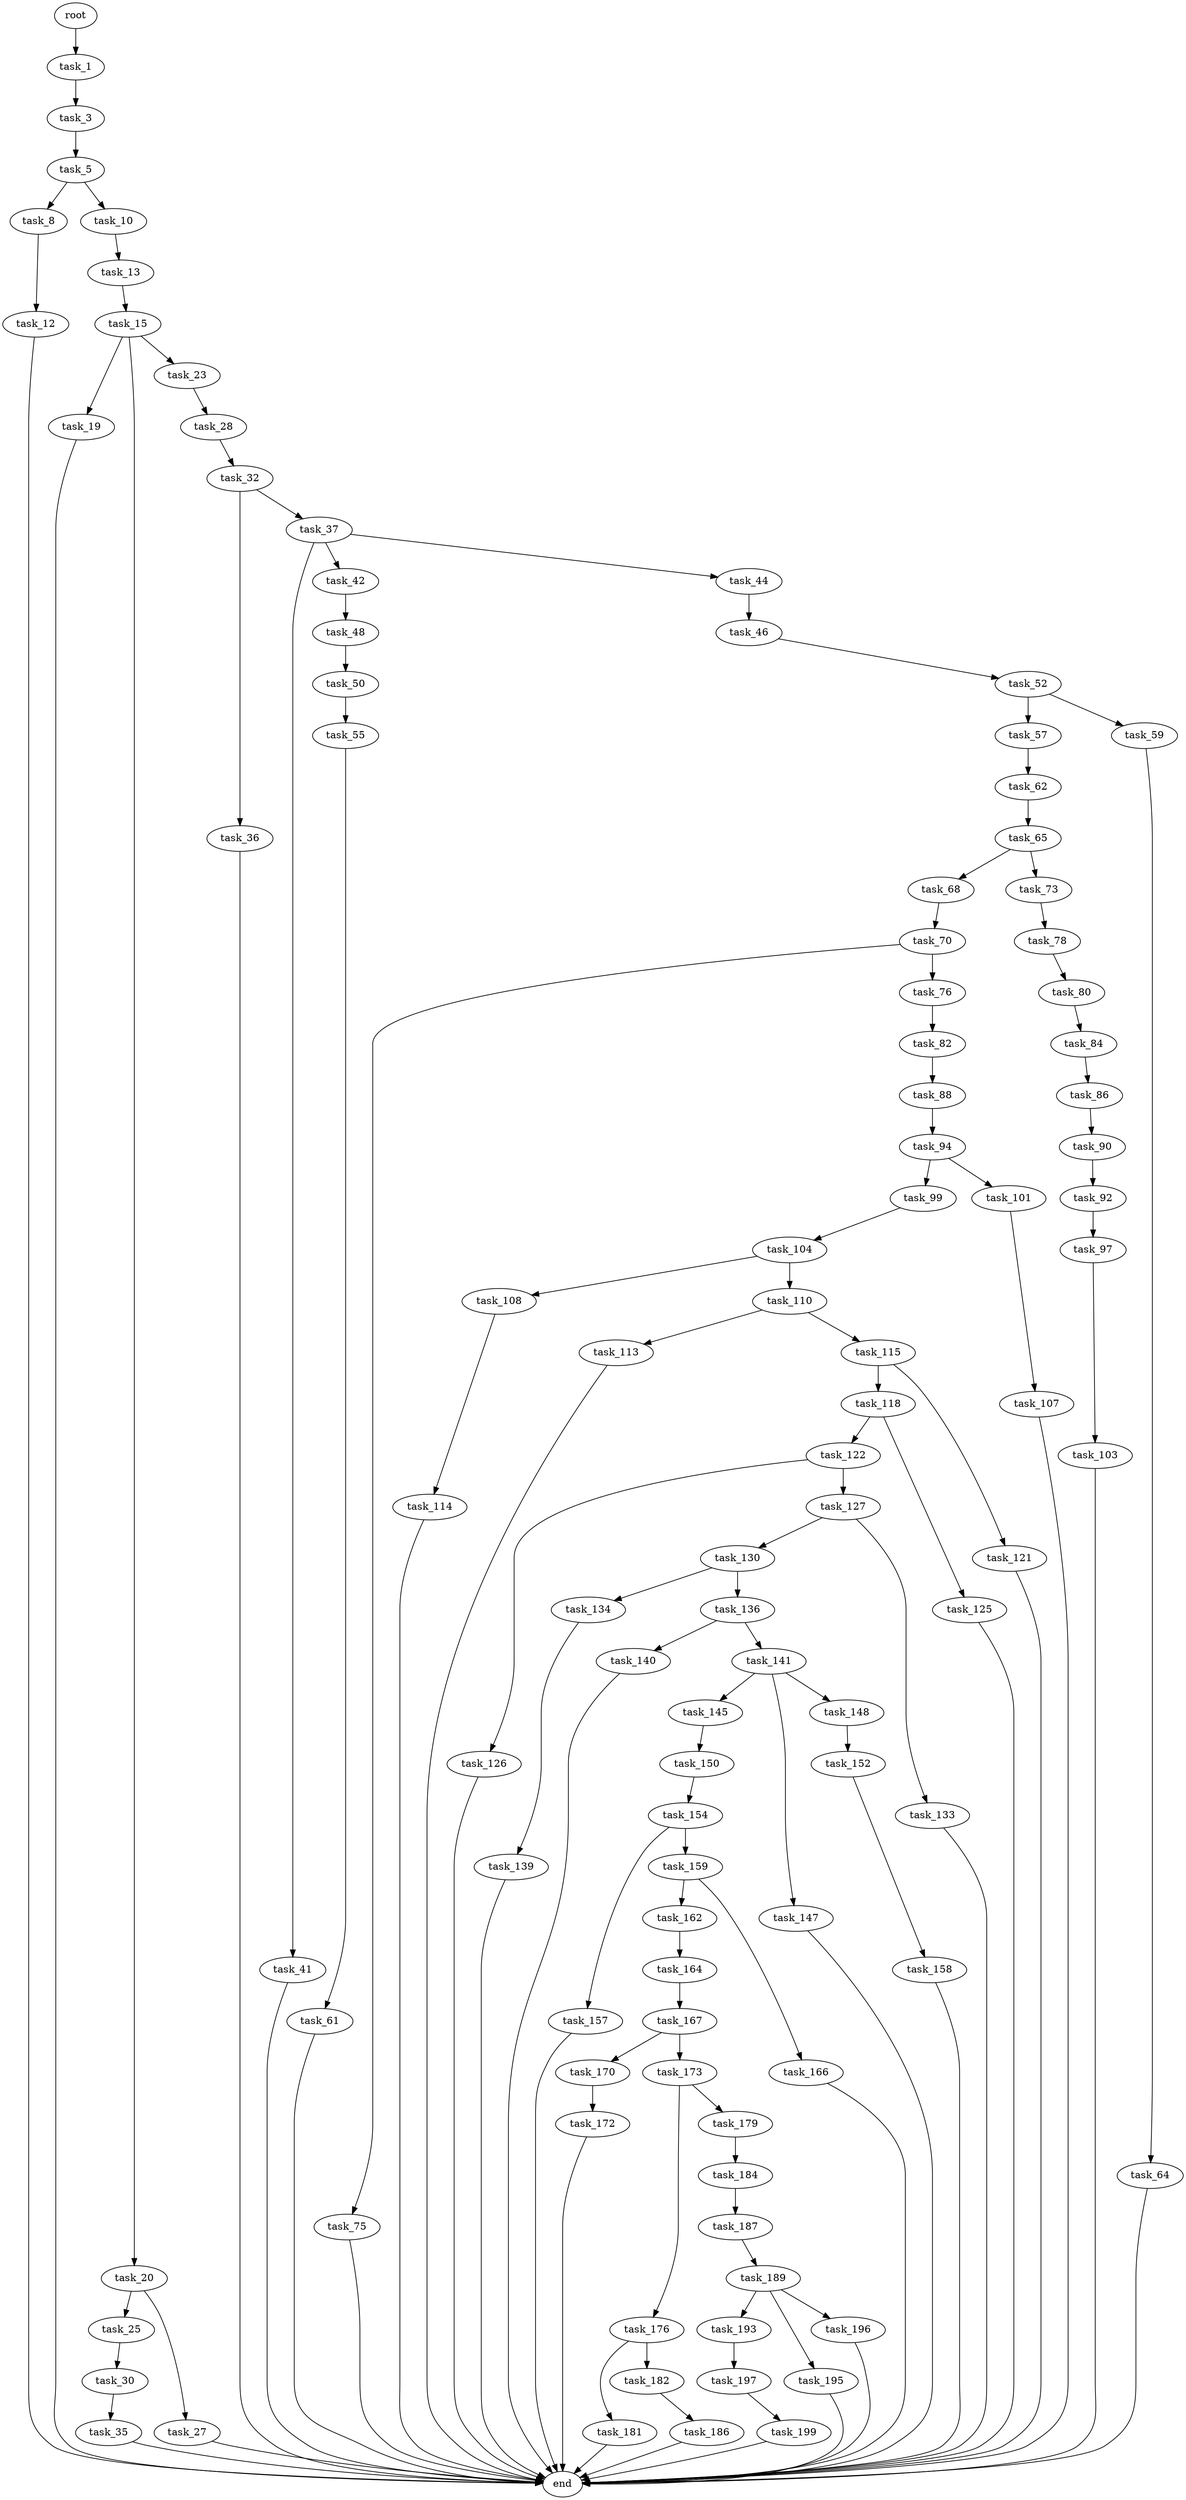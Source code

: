 digraph G {
  root [size="0.000000"];
  task_1 [size="13556625084.000000"];
  task_3 [size="9981189111.000000"];
  task_5 [size="869567142710.000000"];
  task_8 [size="109320706817.000000"];
  task_10 [size="34809394726.000000"];
  task_12 [size="28991029248.000000"];
  task_13 [size="56909557681.000000"];
  task_15 [size="1075613521.000000"];
  task_19 [size="13576145001.000000"];
  task_20 [size="6691057508.000000"];
  task_23 [size="1090287460801.000000"];
  task_25 [size="12365100519.000000"];
  task_27 [size="28991029248.000000"];
  task_28 [size="24511484101.000000"];
  task_30 [size="132273965306.000000"];
  task_32 [size="368293445632.000000"];
  task_35 [size="368293445632.000000"];
  task_36 [size="64964782787.000000"];
  task_37 [size="118577281665.000000"];
  task_41 [size="483086047434.000000"];
  task_42 [size="544720336301.000000"];
  task_44 [size="893242662653.000000"];
  task_46 [size="68719476736.000000"];
  task_48 [size="30321684404.000000"];
  task_50 [size="598785597829.000000"];
  task_52 [size="369634628906.000000"];
  task_55 [size="68719476736.000000"];
  task_57 [size="409342637082.000000"];
  task_59 [size="4597569745.000000"];
  task_61 [size="743026801.000000"];
  task_62 [size="782757789696.000000"];
  task_64 [size="368293445632.000000"];
  task_65 [size="368293445632.000000"];
  task_68 [size="14188129938.000000"];
  task_70 [size="28991029248.000000"];
  task_73 [size="2698820465.000000"];
  task_75 [size="746347421.000000"];
  task_76 [size="5879696553.000000"];
  task_78 [size="1073741824000.000000"];
  task_80 [size="32695892950.000000"];
  task_82 [size="17078219599.000000"];
  task_84 [size="134217728000.000000"];
  task_86 [size="289791684975.000000"];
  task_88 [size="42873555561.000000"];
  task_90 [size="288929496131.000000"];
  task_92 [size="368293445632.000000"];
  task_94 [size="1260789853.000000"];
  task_97 [size="3851531326.000000"];
  task_99 [size="18528646845.000000"];
  task_101 [size="6434687385.000000"];
  task_103 [size="1073741824000.000000"];
  task_104 [size="580780127841.000000"];
  task_107 [size="368293445632.000000"];
  task_108 [size="68719476736.000000"];
  task_110 [size="6364861979.000000"];
  task_113 [size="448018238664.000000"];
  task_114 [size="231928233984.000000"];
  task_115 [size="2219436702.000000"];
  task_118 [size="256183886627.000000"];
  task_121 [size="51850704731.000000"];
  task_122 [size="1073741824000.000000"];
  task_125 [size="368293445632.000000"];
  task_126 [size="160880426825.000000"];
  task_127 [size="549755813888.000000"];
  task_130 [size="134217728000.000000"];
  task_133 [size="178777230665.000000"];
  task_134 [size="257879130094.000000"];
  task_136 [size="190735441301.000000"];
  task_139 [size="1073741824000.000000"];
  task_140 [size="782757789696.000000"];
  task_141 [size="18514747114.000000"];
  task_145 [size="1318921342.000000"];
  task_147 [size="1736319894.000000"];
  task_148 [size="17686111733.000000"];
  task_150 [size="17662101722.000000"];
  task_152 [size="68719476736.000000"];
  task_154 [size="40126754590.000000"];
  task_157 [size="12874112704.000000"];
  task_158 [size="1686517858.000000"];
  task_159 [size="761637846.000000"];
  task_162 [size="140330293085.000000"];
  task_164 [size="395147585283.000000"];
  task_166 [size="14518561694.000000"];
  task_167 [size="1073741824000.000000"];
  task_170 [size="18308082297.000000"];
  task_172 [size="1073741824000.000000"];
  task_173 [size="21927703529.000000"];
  task_176 [size="359292982009.000000"];
  task_179 [size="205488498748.000000"];
  task_181 [size="16490469594.000000"];
  task_182 [size="174887943297.000000"];
  task_184 [size="4189963132.000000"];
  task_186 [size="80217840152.000000"];
  task_187 [size="624993856978.000000"];
  task_189 [size="2999299766.000000"];
  task_193 [size="284297927422.000000"];
  task_195 [size="73891201499.000000"];
  task_196 [size="959898015.000000"];
  task_197 [size="11333730820.000000"];
  task_199 [size="6392728766.000000"];
  end [size="0.000000"];

  root -> task_1 [size="1.000000"];
  task_1 -> task_3 [size="536870912.000000"];
  task_3 -> task_5 [size="411041792.000000"];
  task_5 -> task_8 [size="536870912.000000"];
  task_5 -> task_10 [size="536870912.000000"];
  task_8 -> task_12 [size="75497472.000000"];
  task_10 -> task_13 [size="679477248.000000"];
  task_12 -> end [size="1.000000"];
  task_13 -> task_15 [size="75497472.000000"];
  task_15 -> task_19 [size="75497472.000000"];
  task_15 -> task_20 [size="75497472.000000"];
  task_15 -> task_23 [size="75497472.000000"];
  task_19 -> end [size="1.000000"];
  task_20 -> task_25 [size="536870912.000000"];
  task_20 -> task_27 [size="536870912.000000"];
  task_23 -> task_28 [size="838860800.000000"];
  task_25 -> task_30 [size="33554432.000000"];
  task_27 -> end [size="1.000000"];
  task_28 -> task_32 [size="679477248.000000"];
  task_30 -> task_35 [size="134217728.000000"];
  task_32 -> task_36 [size="411041792.000000"];
  task_32 -> task_37 [size="411041792.000000"];
  task_35 -> end [size="1.000000"];
  task_36 -> end [size="1.000000"];
  task_37 -> task_41 [size="209715200.000000"];
  task_37 -> task_42 [size="209715200.000000"];
  task_37 -> task_44 [size="209715200.000000"];
  task_41 -> end [size="1.000000"];
  task_42 -> task_48 [size="411041792.000000"];
  task_44 -> task_46 [size="679477248.000000"];
  task_46 -> task_52 [size="134217728.000000"];
  task_48 -> task_50 [size="536870912.000000"];
  task_50 -> task_55 [size="411041792.000000"];
  task_52 -> task_57 [size="679477248.000000"];
  task_52 -> task_59 [size="679477248.000000"];
  task_55 -> task_61 [size="134217728.000000"];
  task_57 -> task_62 [size="679477248.000000"];
  task_59 -> task_64 [size="134217728.000000"];
  task_61 -> end [size="1.000000"];
  task_62 -> task_65 [size="679477248.000000"];
  task_64 -> end [size="1.000000"];
  task_65 -> task_68 [size="411041792.000000"];
  task_65 -> task_73 [size="411041792.000000"];
  task_68 -> task_70 [size="301989888.000000"];
  task_70 -> task_75 [size="75497472.000000"];
  task_70 -> task_76 [size="75497472.000000"];
  task_73 -> task_78 [size="75497472.000000"];
  task_75 -> end [size="1.000000"];
  task_76 -> task_82 [size="134217728.000000"];
  task_78 -> task_80 [size="838860800.000000"];
  task_80 -> task_84 [size="838860800.000000"];
  task_82 -> task_88 [size="411041792.000000"];
  task_84 -> task_86 [size="209715200.000000"];
  task_86 -> task_90 [size="209715200.000000"];
  task_88 -> task_94 [size="33554432.000000"];
  task_90 -> task_92 [size="536870912.000000"];
  task_92 -> task_97 [size="411041792.000000"];
  task_94 -> task_99 [size="33554432.000000"];
  task_94 -> task_101 [size="33554432.000000"];
  task_97 -> task_103 [size="411041792.000000"];
  task_99 -> task_104 [size="301989888.000000"];
  task_101 -> task_107 [size="134217728.000000"];
  task_103 -> end [size="1.000000"];
  task_104 -> task_108 [size="411041792.000000"];
  task_104 -> task_110 [size="411041792.000000"];
  task_107 -> end [size="1.000000"];
  task_108 -> task_114 [size="134217728.000000"];
  task_110 -> task_113 [size="209715200.000000"];
  task_110 -> task_115 [size="209715200.000000"];
  task_113 -> end [size="1.000000"];
  task_114 -> end [size="1.000000"];
  task_115 -> task_118 [size="134217728.000000"];
  task_115 -> task_121 [size="134217728.000000"];
  task_118 -> task_122 [size="838860800.000000"];
  task_118 -> task_125 [size="838860800.000000"];
  task_121 -> end [size="1.000000"];
  task_122 -> task_126 [size="838860800.000000"];
  task_122 -> task_127 [size="838860800.000000"];
  task_125 -> end [size="1.000000"];
  task_126 -> end [size="1.000000"];
  task_127 -> task_130 [size="536870912.000000"];
  task_127 -> task_133 [size="536870912.000000"];
  task_130 -> task_134 [size="209715200.000000"];
  task_130 -> task_136 [size="209715200.000000"];
  task_133 -> end [size="1.000000"];
  task_134 -> task_139 [size="301989888.000000"];
  task_136 -> task_140 [size="679477248.000000"];
  task_136 -> task_141 [size="679477248.000000"];
  task_139 -> end [size="1.000000"];
  task_140 -> end [size="1.000000"];
  task_141 -> task_145 [size="679477248.000000"];
  task_141 -> task_147 [size="679477248.000000"];
  task_141 -> task_148 [size="679477248.000000"];
  task_145 -> task_150 [size="134217728.000000"];
  task_147 -> end [size="1.000000"];
  task_148 -> task_152 [size="679477248.000000"];
  task_150 -> task_154 [size="301989888.000000"];
  task_152 -> task_158 [size="134217728.000000"];
  task_154 -> task_157 [size="679477248.000000"];
  task_154 -> task_159 [size="679477248.000000"];
  task_157 -> end [size="1.000000"];
  task_158 -> end [size="1.000000"];
  task_159 -> task_162 [size="75497472.000000"];
  task_159 -> task_166 [size="75497472.000000"];
  task_162 -> task_164 [size="134217728.000000"];
  task_164 -> task_167 [size="679477248.000000"];
  task_166 -> end [size="1.000000"];
  task_167 -> task_170 [size="838860800.000000"];
  task_167 -> task_173 [size="838860800.000000"];
  task_170 -> task_172 [size="679477248.000000"];
  task_172 -> end [size="1.000000"];
  task_173 -> task_176 [size="536870912.000000"];
  task_173 -> task_179 [size="536870912.000000"];
  task_176 -> task_181 [size="536870912.000000"];
  task_176 -> task_182 [size="536870912.000000"];
  task_179 -> task_184 [size="134217728.000000"];
  task_181 -> end [size="1.000000"];
  task_182 -> task_186 [size="134217728.000000"];
  task_184 -> task_187 [size="75497472.000000"];
  task_186 -> end [size="1.000000"];
  task_187 -> task_189 [size="679477248.000000"];
  task_189 -> task_193 [size="301989888.000000"];
  task_189 -> task_195 [size="301989888.000000"];
  task_189 -> task_196 [size="301989888.000000"];
  task_193 -> task_197 [size="209715200.000000"];
  task_195 -> end [size="1.000000"];
  task_196 -> end [size="1.000000"];
  task_197 -> task_199 [size="33554432.000000"];
  task_199 -> end [size="1.000000"];
}

